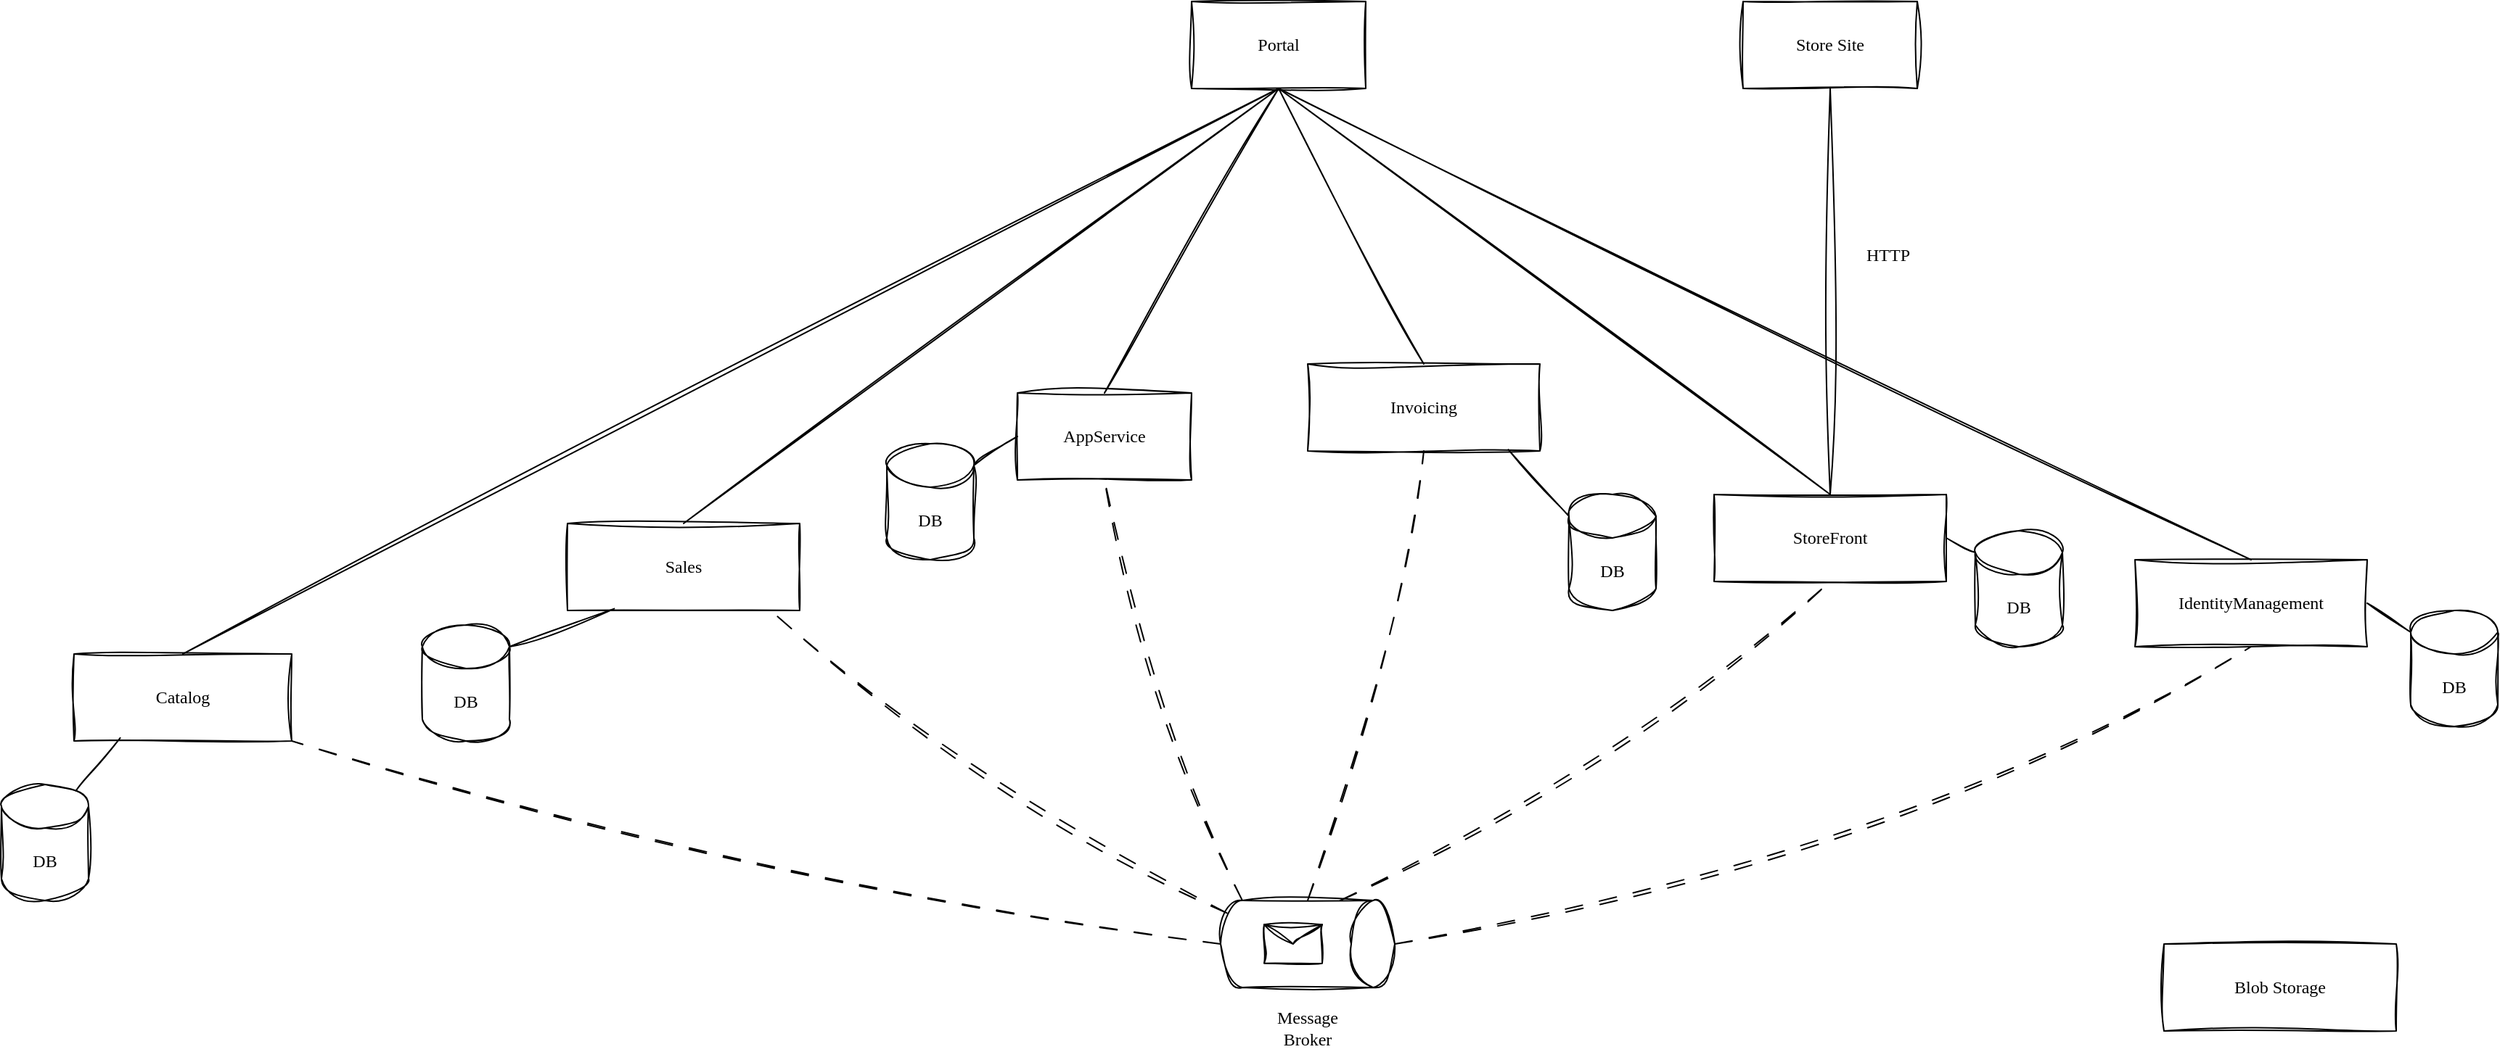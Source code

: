<mxfile>
    <diagram id="kbBWKzSjNqVv-ZpVla43" name="Page-1">
        <mxGraphModel dx="2121" dy="1796" grid="1" gridSize="10" guides="1" tooltips="1" connect="1" arrows="1" fold="1" page="1" pageScale="1" pageWidth="827" pageHeight="1169" math="0" shadow="0">
            <root>
                <mxCell id="0"/>
                <mxCell id="1" parent="0"/>
                <mxCell id="2" value="&lt;font&gt;AppService&lt;/font&gt;" style="rounded=0;whiteSpace=wrap;html=1;fontFamily=Architects Daughter;sketch=1;curveFitting=1;jiggle=2;" vertex="1" parent="1">
                    <mxGeometry x="380" y="30" width="120" height="60" as="geometry"/>
                </mxCell>
                <mxCell id="3" value="&lt;font&gt;IdentityManagement&lt;/font&gt;" style="rounded=0;whiteSpace=wrap;html=1;fontFamily=Architects Daughter;sketch=1;curveFitting=1;jiggle=2;" vertex="1" parent="1">
                    <mxGeometry x="1150" y="145" width="160" height="60" as="geometry"/>
                </mxCell>
                <mxCell id="4" value="&lt;font&gt;Sales&lt;/font&gt;" style="rounded=0;whiteSpace=wrap;html=1;fontFamily=Architects Daughter;sketch=1;curveFitting=1;jiggle=2;" vertex="1" parent="1">
                    <mxGeometry x="70" y="120" width="160" height="60" as="geometry"/>
                </mxCell>
                <mxCell id="5" value="&lt;font&gt;Catalog&lt;/font&gt;" style="rounded=0;whiteSpace=wrap;html=1;fontFamily=Architects Daughter;sketch=1;curveFitting=1;jiggle=2;" vertex="1" parent="1">
                    <mxGeometry x="-270" y="210" width="150" height="60" as="geometry"/>
                </mxCell>
                <mxCell id="6" value="&lt;font&gt;Invoicing&lt;/font&gt;" style="rounded=0;whiteSpace=wrap;html=1;fontFamily=Architects Daughter;sketch=1;curveFitting=1;jiggle=2;" vertex="1" parent="1">
                    <mxGeometry x="580" y="10" width="160" height="60" as="geometry"/>
                </mxCell>
                <mxCell id="8" value="&lt;font&gt;StoreFront&lt;/font&gt;" style="rounded=0;whiteSpace=wrap;html=1;fontFamily=Architects Daughter;sketch=1;curveFitting=1;jiggle=2;" vertex="1" parent="1">
                    <mxGeometry x="860" y="100" width="160" height="60" as="geometry"/>
                </mxCell>
                <mxCell id="10" value="&lt;font&gt;Portal&lt;/font&gt;" style="rounded=0;whiteSpace=wrap;html=1;fontFamily=Architects Daughter;sketch=1;curveFitting=1;jiggle=2;" vertex="1" parent="1">
                    <mxGeometry x="500" y="-240" width="120" height="60" as="geometry"/>
                </mxCell>
                <mxCell id="13" value="" style="endArrow=none;html=1;entryX=0.5;entryY=1;entryDx=0;entryDy=0;exitX=0.5;exitY=0;exitDx=0;exitDy=0;fontFamily=Architects Daughter;sketch=1;curveFitting=1;jiggle=2;" edge="1" parent="1" source="5" target="10">
                    <mxGeometry width="50" height="50" relative="1" as="geometry">
                        <mxPoint x="490" y="60" as="sourcePoint"/>
                        <mxPoint x="540" y="10" as="targetPoint"/>
                    </mxGeometry>
                </mxCell>
                <mxCell id="14" value="" style="endArrow=none;html=1;exitX=0.5;exitY=0;exitDx=0;exitDy=0;entryX=0.5;entryY=1;entryDx=0;entryDy=0;fontFamily=Architects Daughter;sketch=1;curveFitting=1;jiggle=2;" edge="1" parent="1" source="4" target="10">
                    <mxGeometry width="50" height="50" relative="1" as="geometry">
                        <mxPoint x="160" y="20" as="sourcePoint"/>
                        <mxPoint x="500" y="-110" as="targetPoint"/>
                    </mxGeometry>
                </mxCell>
                <mxCell id="15" value="" style="endArrow=none;html=1;exitX=0.5;exitY=0;exitDx=0;exitDy=0;entryX=0.5;entryY=1;entryDx=0;entryDy=0;fontFamily=Architects Daughter;sketch=1;curveFitting=1;jiggle=2;" edge="1" parent="1" source="2" target="10">
                    <mxGeometry width="50" height="50" relative="1" as="geometry">
                        <mxPoint x="170" y="30" as="sourcePoint"/>
                        <mxPoint x="500" y="-110" as="targetPoint"/>
                    </mxGeometry>
                </mxCell>
                <mxCell id="16" value="" style="endArrow=none;html=1;exitX=0.5;exitY=0;exitDx=0;exitDy=0;entryX=0.5;entryY=1;entryDx=0;entryDy=0;fontFamily=Architects Daughter;sketch=1;curveFitting=1;jiggle=2;" edge="1" parent="1" source="6" target="10">
                    <mxGeometry width="50" height="50" relative="1" as="geometry">
                        <mxPoint x="180" y="40" as="sourcePoint"/>
                        <mxPoint x="500" y="-110" as="targetPoint"/>
                    </mxGeometry>
                </mxCell>
                <mxCell id="17" value="" style="endArrow=none;html=1;exitX=0.5;exitY=0;exitDx=0;exitDy=0;entryX=0.5;entryY=1;entryDx=0;entryDy=0;fontFamily=Architects Daughter;sketch=1;curveFitting=1;jiggle=2;" edge="1" parent="1" source="8" target="10">
                    <mxGeometry width="50" height="50" relative="1" as="geometry">
                        <mxPoint x="190" y="50" as="sourcePoint"/>
                        <mxPoint x="500" y="-110" as="targetPoint"/>
                    </mxGeometry>
                </mxCell>
                <mxCell id="18" value="" style="endArrow=none;html=1;exitX=0.5;exitY=0;exitDx=0;exitDy=0;entryX=0.5;entryY=1;entryDx=0;entryDy=0;fontFamily=Architects Daughter;sketch=1;curveFitting=1;jiggle=2;" edge="1" parent="1" source="3" target="10">
                    <mxGeometry width="50" height="50" relative="1" as="geometry">
                        <mxPoint x="200" y="60" as="sourcePoint"/>
                        <mxPoint x="500" y="-110" as="targetPoint"/>
                    </mxGeometry>
                </mxCell>
                <mxCell id="20" value="DB" style="shape=cylinder3;whiteSpace=wrap;html=1;boundedLbl=1;backgroundOutline=1;size=15;sketch=1;curveFitting=1;jiggle=2;fontFamily=Architects Daughter;" vertex="1" parent="1">
                    <mxGeometry x="-320" y="300.0" width="60" height="80" as="geometry"/>
                </mxCell>
                <mxCell id="21" value="DB" style="shape=cylinder3;whiteSpace=wrap;html=1;boundedLbl=1;backgroundOutline=1;size=15;sketch=1;curveFitting=1;jiggle=2;fontFamily=Architects Daughter;" vertex="1" parent="1">
                    <mxGeometry x="-30" y="190" width="60" height="80" as="geometry"/>
                </mxCell>
                <mxCell id="22" value="DB" style="shape=cylinder3;whiteSpace=wrap;html=1;boundedLbl=1;backgroundOutline=1;size=15;sketch=1;curveFitting=1;jiggle=2;fontFamily=Architects Daughter;" vertex="1" parent="1">
                    <mxGeometry x="290" y="65" width="60" height="80" as="geometry"/>
                </mxCell>
                <mxCell id="23" value="DB" style="shape=cylinder3;whiteSpace=wrap;html=1;boundedLbl=1;backgroundOutline=1;size=15;sketch=1;curveFitting=1;jiggle=2;fontFamily=Architects Daughter;" vertex="1" parent="1">
                    <mxGeometry x="760" y="100" width="60" height="80" as="geometry"/>
                </mxCell>
                <mxCell id="24" value="DB" style="shape=cylinder3;whiteSpace=wrap;html=1;boundedLbl=1;backgroundOutline=1;size=15;sketch=1;curveFitting=1;jiggle=2;fontFamily=Architects Daughter;" vertex="1" parent="1">
                    <mxGeometry x="1040" y="125" width="60" height="80" as="geometry"/>
                </mxCell>
                <mxCell id="25" value="DB" style="shape=cylinder3;whiteSpace=wrap;html=1;boundedLbl=1;backgroundOutline=1;size=15;sketch=1;curveFitting=1;jiggle=2;fontFamily=Architects Daughter;" vertex="1" parent="1">
                    <mxGeometry x="1340" y="180" width="60" height="80" as="geometry"/>
                </mxCell>
                <mxCell id="28" value="" style="endArrow=none;html=1;exitX=0.855;exitY=0;exitDx=0;exitDy=4.35;exitPerimeter=0;entryX=0.212;entryY=0.965;entryDx=0;entryDy=0;sketch=1;curveFitting=1;jiggle=2;fontFamily=Architects Daughter;entryPerimeter=0;" edge="1" parent="1" source="20" target="5">
                    <mxGeometry width="50" height="50" relative="1" as="geometry">
                        <mxPoint x="250" y="130" as="sourcePoint"/>
                        <mxPoint x="300" y="80.0" as="targetPoint"/>
                    </mxGeometry>
                </mxCell>
                <mxCell id="29" value="" style="endArrow=none;html=1;exitX=1;exitY=0;exitDx=0;exitDy=15;exitPerimeter=0;entryX=0.201;entryY=0.98;entryDx=0;entryDy=0;sketch=1;curveFitting=1;jiggle=2;fontFamily=Architects Daughter;entryPerimeter=0;" edge="1" parent="1" source="21" target="4">
                    <mxGeometry width="50" height="50" relative="1" as="geometry">
                        <mxPoint x="416" y="40" as="sourcePoint"/>
                        <mxPoint x="466" y="-10" as="targetPoint"/>
                    </mxGeometry>
                </mxCell>
                <mxCell id="30" value="" style="endArrow=none;html=1;exitX=1;exitY=0;exitDx=0;exitDy=15;exitPerimeter=0;entryX=0;entryY=0.5;entryDx=0;entryDy=0;sketch=1;curveFitting=1;jiggle=2;fontFamily=Architects Daughter;" edge="1" parent="1" source="22" target="2">
                    <mxGeometry width="50" height="50" relative="1" as="geometry">
                        <mxPoint x="284" y="150" as="sourcePoint"/>
                        <mxPoint x="284" y="100" as="targetPoint"/>
                    </mxGeometry>
                </mxCell>
                <mxCell id="31" value="" style="endArrow=none;html=1;entryX=0.864;entryY=0.985;entryDx=0;entryDy=0;exitX=0;exitY=0;exitDx=0;exitDy=15;exitPerimeter=0;sketch=1;curveFitting=1;jiggle=2;fontFamily=Architects Daughter;entryPerimeter=0;" edge="1" parent="1" source="23" target="6">
                    <mxGeometry width="50" height="50" relative="1" as="geometry">
                        <mxPoint x="530" y="170" as="sourcePoint"/>
                        <mxPoint x="580" y="120" as="targetPoint"/>
                    </mxGeometry>
                </mxCell>
                <mxCell id="32" value="" style="endArrow=none;html=1;exitX=0;exitY=0;exitDx=0;exitDy=15;exitPerimeter=0;entryX=1;entryY=0.5;entryDx=0;entryDy=0;sketch=1;curveFitting=1;jiggle=2;fontFamily=Architects Daughter;" edge="1" parent="1" source="24" target="8">
                    <mxGeometry width="50" height="50" relative="1" as="geometry">
                        <mxPoint x="920" y="260" as="sourcePoint"/>
                        <mxPoint x="933" y="160" as="targetPoint"/>
                    </mxGeometry>
                </mxCell>
                <mxCell id="33" value="" style="endArrow=none;html=1;entryX=1;entryY=0.5;entryDx=0;entryDy=0;exitX=0;exitY=0;exitDx=0;exitDy=15;exitPerimeter=0;sketch=1;curveFitting=1;jiggle=2;fontFamily=Architects Daughter;" edge="1" parent="1" source="25" target="3">
                    <mxGeometry width="50" height="50" relative="1" as="geometry">
                        <mxPoint x="1010" y="305" as="sourcePoint"/>
                        <mxPoint x="1060" y="255" as="targetPoint"/>
                    </mxGeometry>
                </mxCell>
                <mxCell id="34" value="" style="shape=cylinder3;whiteSpace=wrap;html=1;boundedLbl=1;backgroundOutline=1;size=15;rotation=90;sketch=1;curveFitting=1;jiggle=2;fontFamily=Architects Daughter;" vertex="1" parent="1">
                    <mxGeometry x="550" y="350" width="60" height="120" as="geometry"/>
                </mxCell>
                <mxCell id="36" value="" style="shape=message;html=1;html=1;outlineConnect=0;labelPosition=center;verticalLabelPosition=bottom;align=center;verticalAlign=top;sketch=1;curveFitting=1;jiggle=2;fontFamily=Architects Daughter;" vertex="1" parent="1">
                    <mxGeometry x="550" y="396.66" width="40" height="26.67" as="geometry"/>
                </mxCell>
                <mxCell id="41" value="&lt;font&gt;Store Site&lt;/font&gt;" style="rounded=0;whiteSpace=wrap;html=1;fontFamily=Architects Daughter;sketch=1;curveFitting=1;jiggle=2;" vertex="1" parent="1">
                    <mxGeometry x="880" y="-240" width="120" height="60" as="geometry"/>
                </mxCell>
                <mxCell id="42" value="" style="endArrow=none;html=1;entryX=0.5;entryY=1;entryDx=0;entryDy=0;exitX=0.5;exitY=0;exitDx=0;exitDy=0;sketch=1;curveFitting=1;jiggle=2;" edge="1" parent="1" source="8" target="41">
                    <mxGeometry width="50" height="50" relative="1" as="geometry">
                        <mxPoint x="750" y="-10" as="sourcePoint"/>
                        <mxPoint x="800" y="-60" as="targetPoint"/>
                    </mxGeometry>
                </mxCell>
                <mxCell id="54" value="" style="endArrow=none;html=1;entryX=1;entryY=1;entryDx=0;entryDy=0;exitX=0.5;exitY=1;exitDx=0;exitDy=0;exitPerimeter=0;sketch=1;curveFitting=1;jiggle=2;dashed=1;dashPattern=12 12;rounded=0;curved=1;" edge="1" parent="1" source="34" target="5">
                    <mxGeometry width="50" height="50" relative="1" as="geometry">
                        <mxPoint x="250" y="440" as="sourcePoint"/>
                        <mxPoint x="300" y="390" as="targetPoint"/>
                        <Array as="points">
                            <mxPoint x="160" y="360"/>
                        </Array>
                    </mxGeometry>
                </mxCell>
                <mxCell id="55" value="" style="endArrow=none;html=1;exitX=0.145;exitY=1;exitDx=0;exitDy=-4.35;exitPerimeter=0;sketch=1;curveFitting=1;jiggle=2;dashed=1;dashPattern=12 12;rounded=0;curved=1;" edge="1" parent="1" source="34">
                    <mxGeometry width="50" height="50" relative="1" as="geometry">
                        <mxPoint x="530" y="420" as="sourcePoint"/>
                        <mxPoint x="210" y="180" as="targetPoint"/>
                        <Array as="points">
                            <mxPoint x="360" y="310"/>
                        </Array>
                    </mxGeometry>
                </mxCell>
                <mxCell id="56" value="" style="endArrow=none;html=1;entryX=0.5;entryY=1;entryDx=0;entryDy=0;exitX=0;exitY=1;exitDx=0;exitDy=-15;exitPerimeter=0;sketch=1;curveFitting=1;jiggle=2;dashed=1;dashPattern=12 12;rounded=0;curved=1;" edge="1" parent="1" source="34" target="2">
                    <mxGeometry width="50" height="50" relative="1" as="geometry">
                        <mxPoint x="534" y="399" as="sourcePoint"/>
                        <mxPoint x="213" y="187" as="targetPoint"/>
                        <Array as="points">
                            <mxPoint x="470" y="250"/>
                        </Array>
                    </mxGeometry>
                </mxCell>
                <mxCell id="57" value="" style="endArrow=none;html=1;entryX=0.5;entryY=1;entryDx=0;entryDy=0;exitX=0;exitY=0.5;exitDx=0;exitDy=0;exitPerimeter=0;sketch=1;curveFitting=1;jiggle=2;dashed=1;dashPattern=12 12;rounded=0;curved=1;" edge="1" parent="1" source="34" target="6">
                    <mxGeometry width="50" height="50" relative="1" as="geometry">
                        <mxPoint x="545" y="390" as="sourcePoint"/>
                        <mxPoint x="450" y="100" as="targetPoint"/>
                        <Array as="points">
                            <mxPoint x="640" y="220"/>
                        </Array>
                    </mxGeometry>
                </mxCell>
                <mxCell id="58" value="" style="endArrow=none;html=1;entryX=0.5;entryY=1;entryDx=0;entryDy=0;exitX=0;exitY=0;exitDx=0;exitDy=37.5;exitPerimeter=0;sketch=1;curveFitting=1;jiggle=2;dashed=1;dashPattern=12 12;rounded=0;curved=1;" edge="1" parent="1" source="34" target="8">
                    <mxGeometry width="50" height="50" relative="1" as="geometry">
                        <mxPoint x="590" y="390" as="sourcePoint"/>
                        <mxPoint x="670" y="80" as="targetPoint"/>
                        <Array as="points">
                            <mxPoint x="800" y="290"/>
                        </Array>
                    </mxGeometry>
                </mxCell>
                <mxCell id="59" value="" style="endArrow=none;html=1;entryX=0.5;entryY=1;entryDx=0;entryDy=0;exitX=0.5;exitY=0;exitDx=0;exitDy=0;exitPerimeter=0;sketch=1;curveFitting=1;jiggle=2;dashed=1;dashPattern=12 12;rounded=0;curved=1;" edge="1" parent="1" source="34" target="3">
                    <mxGeometry width="50" height="50" relative="1" as="geometry">
                        <mxPoint x="612" y="390" as="sourcePoint"/>
                        <mxPoint x="950" y="170" as="targetPoint"/>
                        <Array as="points">
                            <mxPoint x="990" y="350"/>
                        </Array>
                    </mxGeometry>
                </mxCell>
                <mxCell id="60" value="HTTP" style="text;html=1;align=center;verticalAlign=middle;whiteSpace=wrap;rounded=0;fontFamily=Architects Daughter;" vertex="1" parent="1">
                    <mxGeometry x="950" y="-80" width="60" height="30" as="geometry"/>
                </mxCell>
                <mxCell id="62" value="&lt;font&gt;Blob Storage&lt;/font&gt;" style="rounded=0;whiteSpace=wrap;html=1;fontFamily=Architects Daughter;sketch=1;curveFitting=1;jiggle=2;" vertex="1" parent="1">
                    <mxGeometry x="1170" y="410" width="160" height="60" as="geometry"/>
                </mxCell>
                <mxCell id="63" value="Message Broker" style="text;html=1;align=center;verticalAlign=middle;whiteSpace=wrap;rounded=0;fontFamily=Architects Daughter;" vertex="1" parent="1">
                    <mxGeometry x="550" y="453.33" width="60" height="30" as="geometry"/>
                </mxCell>
            </root>
        </mxGraphModel>
    </diagram>
</mxfile>